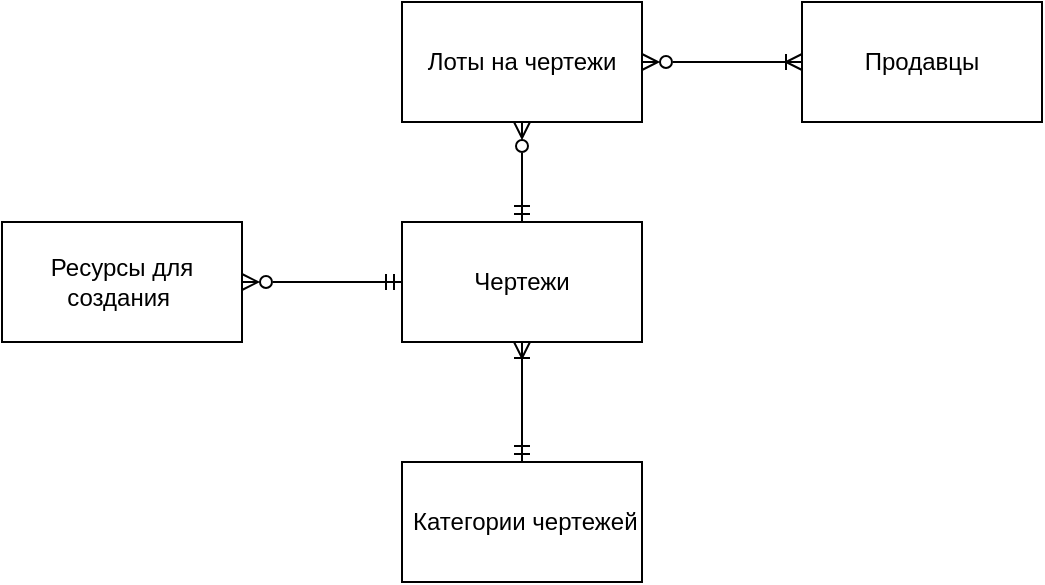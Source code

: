 <mxfile version="24.0.7" type="device">
  <diagram id="R2lEEEUBdFMjLlhIrx00" name="Page-1">
    <mxGraphModel dx="1562" dy="807" grid="1" gridSize="10" guides="1" tooltips="1" connect="1" arrows="1" fold="1" page="1" pageScale="1" pageWidth="850" pageHeight="1100" math="0" shadow="0" extFonts="Permanent Marker^https://fonts.googleapis.com/css?family=Permanent+Marker">
      <root>
        <mxCell id="0" />
        <mxCell id="1" parent="0" />
        <mxCell id="qKecpMt3Nn-s2hkjP_Xi-8" style="edgeStyle=none;rounded=0;orthogonalLoop=1;jettySize=auto;html=1;entryX=0.5;entryY=1;entryDx=0;entryDy=0;startArrow=ERmandOne;startFill=0;endArrow=ERoneToMany;endFill=0;" parent="1" source="qKecpMt3Nn-s2hkjP_Xi-3" target="qKecpMt3Nn-s2hkjP_Xi-4" edge="1">
          <mxGeometry relative="1" as="geometry" />
        </mxCell>
        <mxCell id="qKecpMt3Nn-s2hkjP_Xi-3" value="&amp;nbsp;Категории чертежей" style="rounded=0;whiteSpace=wrap;html=1;" parent="1" vertex="1">
          <mxGeometry x="350" y="340" width="120" height="60" as="geometry" />
        </mxCell>
        <mxCell id="qKecpMt3Nn-s2hkjP_Xi-9" style="edgeStyle=none;rounded=0;orthogonalLoop=1;jettySize=auto;html=1;exitX=0.5;exitY=0;exitDx=0;exitDy=0;entryX=0.5;entryY=1;entryDx=0;entryDy=0;endArrow=ERzeroToMany;endFill=0;startArrow=ERmandOne;startFill=0;" parent="1" source="qKecpMt3Nn-s2hkjP_Xi-4" target="qKecpMt3Nn-s2hkjP_Xi-5" edge="1">
          <mxGeometry relative="1" as="geometry" />
        </mxCell>
        <mxCell id="qKecpMt3Nn-s2hkjP_Xi-12" style="edgeStyle=none;rounded=0;orthogonalLoop=1;jettySize=auto;html=1;entryX=1;entryY=0.5;entryDx=0;entryDy=0;startArrow=ERmandOne;startFill=0;endArrow=ERzeroToMany;endFill=0;" parent="1" source="qKecpMt3Nn-s2hkjP_Xi-4" target="qKecpMt3Nn-s2hkjP_Xi-11" edge="1">
          <mxGeometry relative="1" as="geometry" />
        </mxCell>
        <mxCell id="qKecpMt3Nn-s2hkjP_Xi-4" value="Чертежи" style="rounded=0;whiteSpace=wrap;html=1;" parent="1" vertex="1">
          <mxGeometry x="350" y="220" width="120" height="60" as="geometry" />
        </mxCell>
        <mxCell id="qKecpMt3Nn-s2hkjP_Xi-5" value="Лоты на чертежи" style="rounded=0;whiteSpace=wrap;html=1;" parent="1" vertex="1">
          <mxGeometry x="350" y="110" width="120" height="60" as="geometry" />
        </mxCell>
        <mxCell id="qKecpMt3Nn-s2hkjP_Xi-10" style="edgeStyle=none;rounded=0;orthogonalLoop=1;jettySize=auto;html=1;entryX=1;entryY=0.5;entryDx=0;entryDy=0;startArrow=ERoneToMany;startFill=0;endArrow=ERzeroToMany;endFill=0;" parent="1" source="qKecpMt3Nn-s2hkjP_Xi-6" target="qKecpMt3Nn-s2hkjP_Xi-5" edge="1">
          <mxGeometry relative="1" as="geometry" />
        </mxCell>
        <mxCell id="qKecpMt3Nn-s2hkjP_Xi-6" value="Продавцы" style="rounded=0;whiteSpace=wrap;html=1;" parent="1" vertex="1">
          <mxGeometry x="550" y="110" width="120" height="60" as="geometry" />
        </mxCell>
        <mxCell id="qKecpMt3Nn-s2hkjP_Xi-11" value="Ресурсы для создания&amp;nbsp;" style="rounded=0;whiteSpace=wrap;html=1;" parent="1" vertex="1">
          <mxGeometry x="150" y="220" width="120" height="60" as="geometry" />
        </mxCell>
      </root>
    </mxGraphModel>
  </diagram>
</mxfile>
